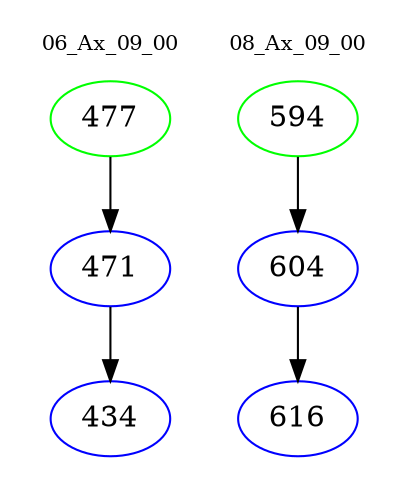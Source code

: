 digraph{
subgraph cluster_0 {
color = white
label = "06_Ax_09_00";
fontsize=10;
T0_477 [label="477", color="green"]
T0_477 -> T0_471 [color="black"]
T0_471 [label="471", color="blue"]
T0_471 -> T0_434 [color="black"]
T0_434 [label="434", color="blue"]
}
subgraph cluster_1 {
color = white
label = "08_Ax_09_00";
fontsize=10;
T1_594 [label="594", color="green"]
T1_594 -> T1_604 [color="black"]
T1_604 [label="604", color="blue"]
T1_604 -> T1_616 [color="black"]
T1_616 [label="616", color="blue"]
}
}
